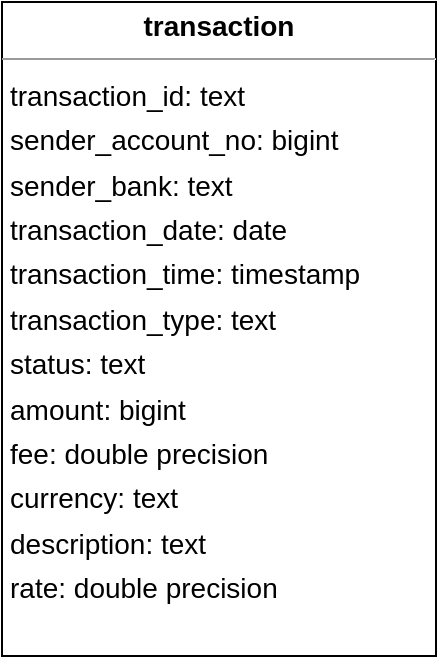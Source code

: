 <mxGraphModel dx="0" dy="0" grid="1" gridSize="10" guides="1" tooltips="1" connect="1" arrows="1" fold="1" page="0" pageScale="1" background="none" math="0" shadow="0">
  <root>
    <mxCell id="0" />
    <mxCell id="1" parent="0" />
    <mxCell id="node0" parent="1" vertex="1" value="&lt;p style=&quot;margin:0px;margin-top:4px;text-align:center;&quot;&gt;&lt;b&gt;transaction&lt;/b&gt;&lt;/p&gt;&lt;hr size=&quot;1&quot;/&gt;&lt;p style=&quot;margin:0 0 0 4px;line-height:1.6;&quot;&gt; transaction_id: text&lt;br/&gt; sender_account_no: bigint&lt;br/&gt; sender_bank: text&lt;br/&gt; transaction_date: date&lt;br/&gt; transaction_time: timestamp&lt;br/&gt; transaction_type: text&lt;br/&gt; status: text&lt;br/&gt; amount: bigint&lt;br/&gt; fee: double precision&lt;br/&gt; currency: text&lt;br/&gt; description: text&lt;br/&gt; rate: double precision&lt;/p&gt;" style="verticalAlign=top;align=left;overflow=fill;fontSize=14;fontFamily=Helvetica;html=1;rounded=0;shadow=0;comic=0;labelBackgroundColor=none;strokeWidth=1;">
      <mxGeometry x="-108" y="-163" width="217" height="327" as="geometry" />
    </mxCell>
  </root>
</mxGraphModel>